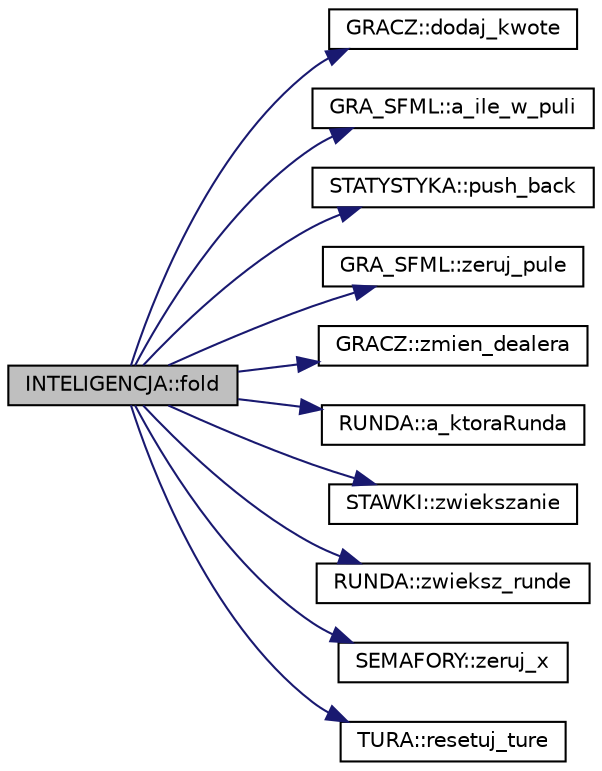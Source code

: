 digraph "INTELIGENCJA::fold"
{
  edge [fontname="Helvetica",fontsize="10",labelfontname="Helvetica",labelfontsize="10"];
  node [fontname="Helvetica",fontsize="10",shape=record];
  rankdir="LR";
  Node49 [label="INTELIGENCJA::fold",height=0.2,width=0.4,color="black", fillcolor="grey75", style="filled", fontcolor="black"];
  Node49 -> Node50 [color="midnightblue",fontsize="10",style="solid",fontname="Helvetica"];
  Node50 [label="GRACZ::dodaj_kwote",height=0.2,width=0.4,color="black", fillcolor="white", style="filled",URL="$class_g_r_a_c_z.html#a68a372afcda4018cc57ffc279bbf47e3"];
  Node49 -> Node51 [color="midnightblue",fontsize="10",style="solid",fontname="Helvetica"];
  Node51 [label="GRA_SFML::a_ile_w_puli",height=0.2,width=0.4,color="black", fillcolor="white", style="filled",URL="$class_g_r_a___s_f_m_l.html#a9a2d61da0dd78aff17f387b6955f8a59"];
  Node49 -> Node52 [color="midnightblue",fontsize="10",style="solid",fontname="Helvetica"];
  Node52 [label="STATYSTYKA::push_back",height=0.2,width=0.4,color="black", fillcolor="white", style="filled",URL="$class_s_t_a_t_y_s_t_y_k_a.html#af9fcd1cf726f66e69a4ccf8820c2398c"];
  Node49 -> Node53 [color="midnightblue",fontsize="10",style="solid",fontname="Helvetica"];
  Node53 [label="GRA_SFML::zeruj_pule",height=0.2,width=0.4,color="black", fillcolor="white", style="filled",URL="$class_g_r_a___s_f_m_l.html#afb3615778c794fe2eb4b2af3b2637a9a"];
  Node49 -> Node54 [color="midnightblue",fontsize="10",style="solid",fontname="Helvetica"];
  Node54 [label="GRACZ::zmien_dealera",height=0.2,width=0.4,color="black", fillcolor="white", style="filled",URL="$class_g_r_a_c_z.html#a46ea06222461e088f273b60c134478e8"];
  Node49 -> Node55 [color="midnightblue",fontsize="10",style="solid",fontname="Helvetica"];
  Node55 [label="RUNDA::a_ktoraRunda",height=0.2,width=0.4,color="black", fillcolor="white", style="filled",URL="$class_r_u_n_d_a.html#ae57de084fed0f9350b3e7740449e1672"];
  Node49 -> Node56 [color="midnightblue",fontsize="10",style="solid",fontname="Helvetica"];
  Node56 [label="STAWKI::zwiekszanie",height=0.2,width=0.4,color="black", fillcolor="white", style="filled",URL="$class_s_t_a_w_k_i.html#a8a763861b8a4ae04e1b7ce700951a92e"];
  Node49 -> Node57 [color="midnightblue",fontsize="10",style="solid",fontname="Helvetica"];
  Node57 [label="RUNDA::zwieksz_runde",height=0.2,width=0.4,color="black", fillcolor="white", style="filled",URL="$class_r_u_n_d_a.html#a8d3acd619429bcf98bf710bfbe6bd693"];
  Node49 -> Node58 [color="midnightblue",fontsize="10",style="solid",fontname="Helvetica"];
  Node58 [label="SEMAFORY::zeruj_x",height=0.2,width=0.4,color="black", fillcolor="white", style="filled",URL="$class_s_e_m_a_f_o_r_y.html#a5c9ca1d7eb72d6c1c120fd272ee57d3b"];
  Node49 -> Node59 [color="midnightblue",fontsize="10",style="solid",fontname="Helvetica"];
  Node59 [label="TURA::resetuj_ture",height=0.2,width=0.4,color="black", fillcolor="white", style="filled",URL="$class_t_u_r_a.html#abda750da7439593bf9a30da1b3c7f47c"];
}
